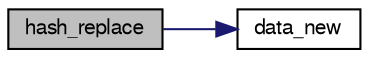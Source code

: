 digraph "hash_replace"
{
 // LATEX_PDF_SIZE
  bgcolor="transparent";
  edge [fontname="FreeSans",fontsize="10",labelfontname="FreeSans",labelfontsize="10"];
  node [fontname="FreeSans",fontsize="10",shape=record];
  rankdir="LR";
  Node1 [label="hash_replace",height=0.2,width=0.4,color="black", fillcolor="grey75", style="filled", fontcolor="black",tooltip="replace the hash entry."];
  Node1 -> Node2 [color="midnightblue",fontsize="10",style="solid",fontname="FreeSans"];
  Node2 [label="data_new",height=0.2,width=0.4,color="black",URL="$hash-lock_8c.html#a2b54fb82510eda54054d5b44a706f566",tooltip="Set an hash table data item."];
}
